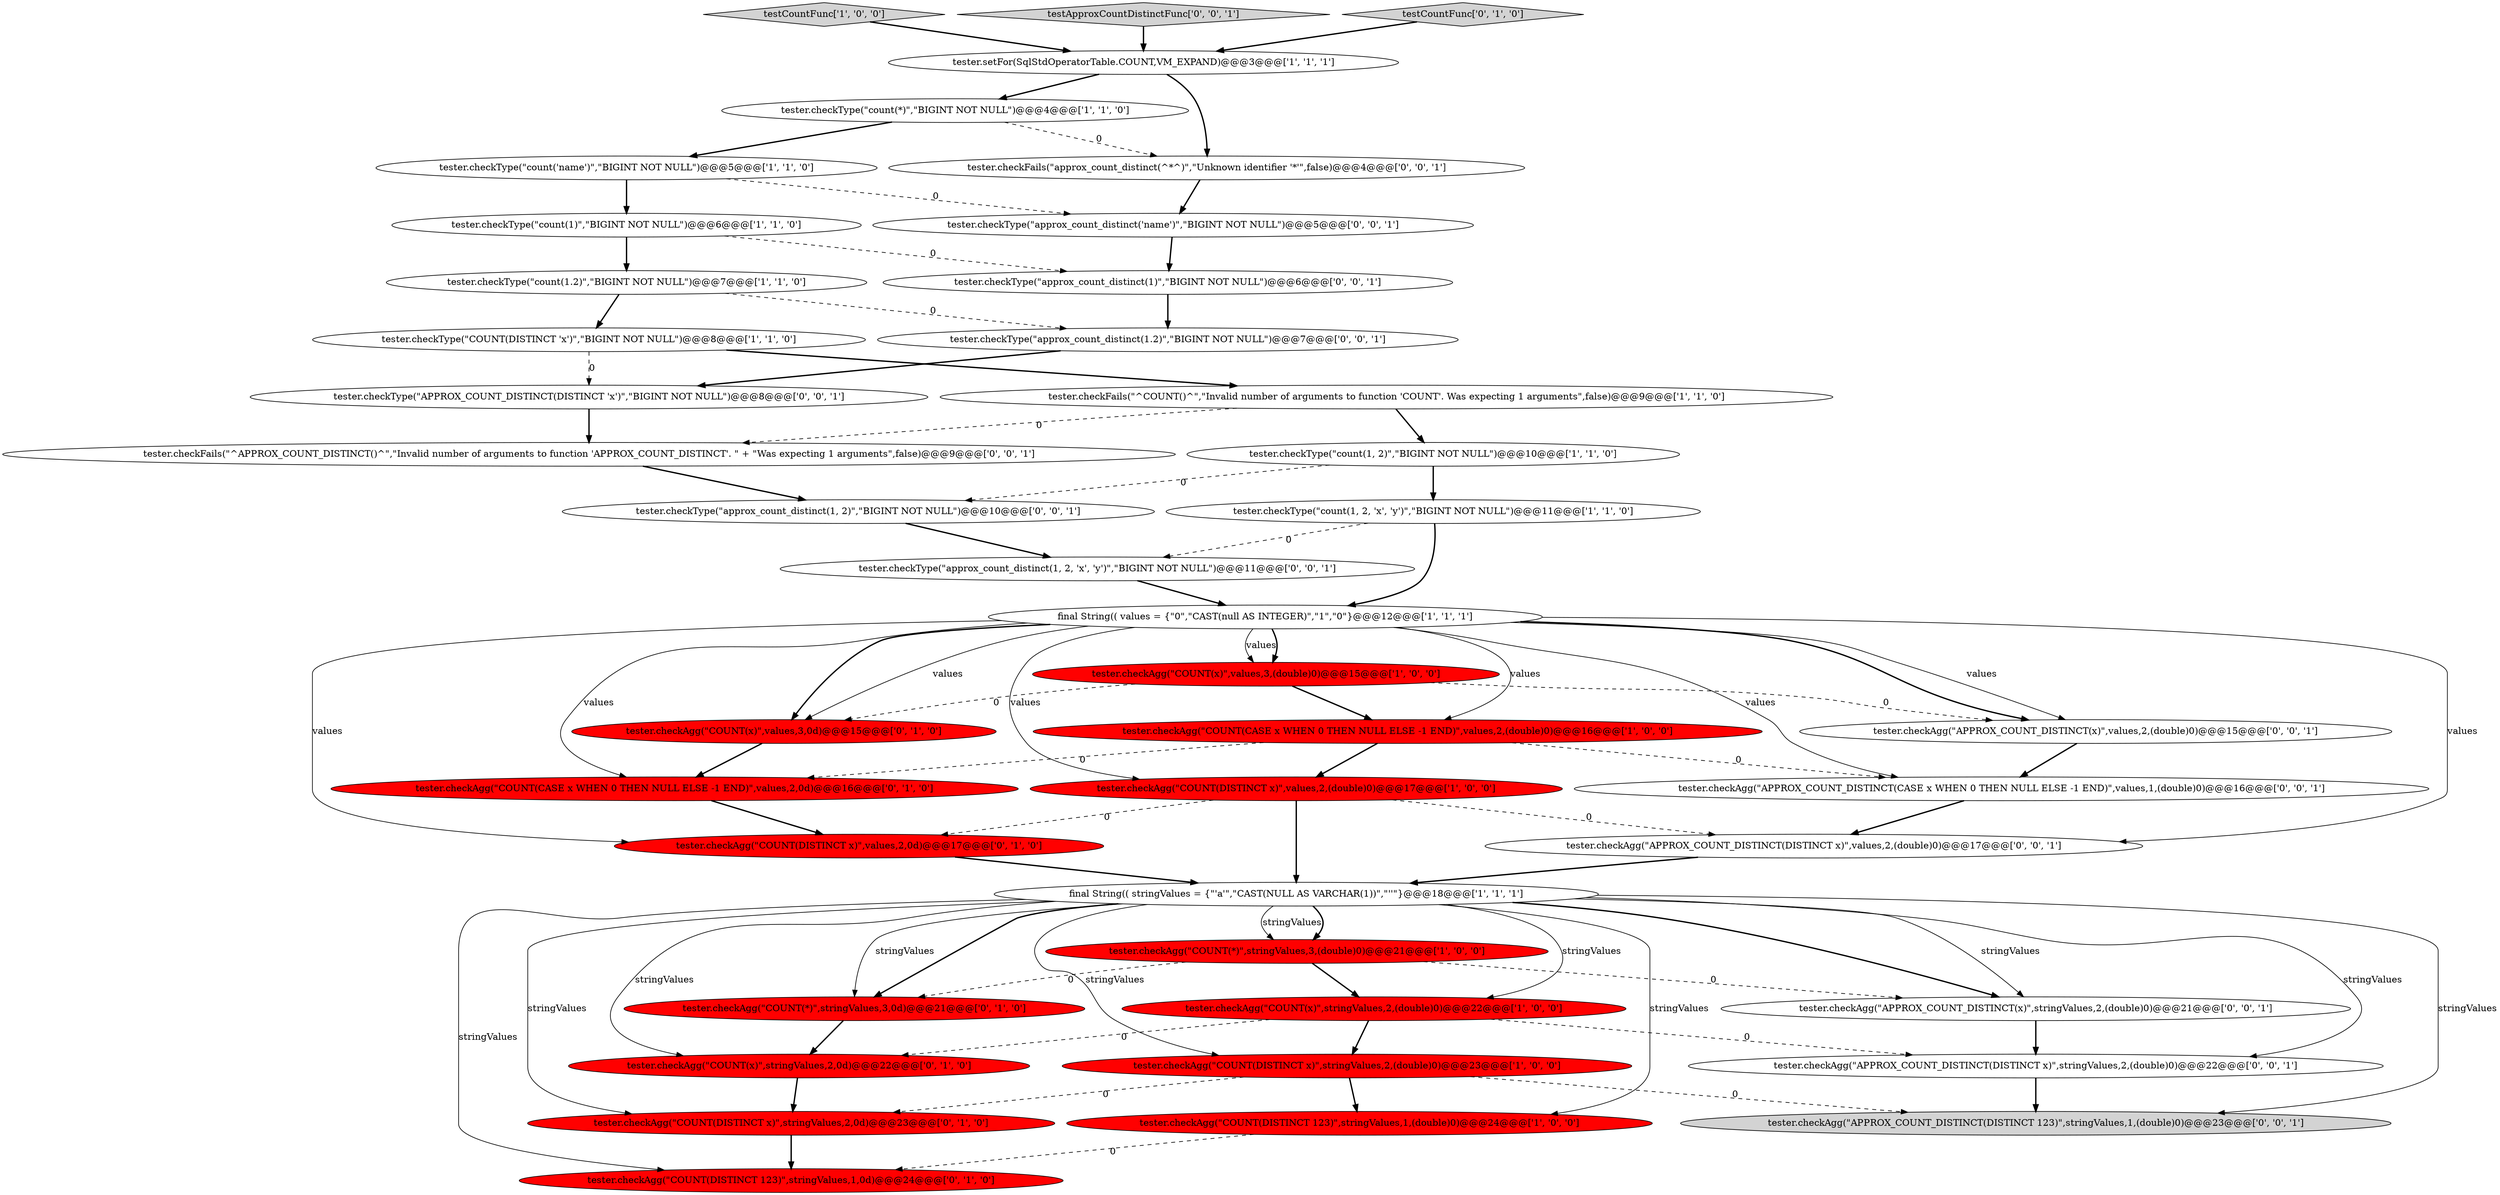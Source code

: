 digraph {
16 [style = filled, label = "tester.checkType(\"count(*)\",\"BIGINT NOT NULL\")@@@4@@@['1', '1', '0']", fillcolor = white, shape = ellipse image = "AAA0AAABBB1BBB"];
23 [style = filled, label = "tester.checkAgg(\"COUNT(*)\",stringValues,3,0d)@@@21@@@['0', '1', '0']", fillcolor = red, shape = ellipse image = "AAA1AAABBB2BBB"];
15 [style = filled, label = "tester.checkType(\"count(1, 2, 'x', 'y')\",\"BIGINT NOT NULL\")@@@11@@@['1', '1', '0']", fillcolor = white, shape = ellipse image = "AAA0AAABBB1BBB"];
20 [style = filled, label = "tester.checkAgg(\"COUNT(DISTINCT x)\",values,2,0d)@@@17@@@['0', '1', '0']", fillcolor = red, shape = ellipse image = "AAA1AAABBB2BBB"];
19 [style = filled, label = "tester.checkAgg(\"COUNT(DISTINCT x)\",stringValues,2,0d)@@@23@@@['0', '1', '0']", fillcolor = red, shape = ellipse image = "AAA1AAABBB2BBB"];
3 [style = filled, label = "tester.checkAgg(\"COUNT(x)\",values,3,(double)0)@@@15@@@['1', '0', '0']", fillcolor = red, shape = ellipse image = "AAA1AAABBB1BBB"];
39 [style = filled, label = "tester.checkType(\"approx_count_distinct(1.2)\",\"BIGINT NOT NULL\")@@@7@@@['0', '0', '1']", fillcolor = white, shape = ellipse image = "AAA0AAABBB3BBB"];
4 [style = filled, label = "testCountFunc['1', '0', '0']", fillcolor = lightgray, shape = diamond image = "AAA0AAABBB1BBB"];
1 [style = filled, label = "tester.checkType(\"count(1, 2)\",\"BIGINT NOT NULL\")@@@10@@@['1', '1', '0']", fillcolor = white, shape = ellipse image = "AAA0AAABBB1BBB"];
18 [style = filled, label = "tester.checkAgg(\"COUNT(DISTINCT x)\",stringValues,2,(double)0)@@@23@@@['1', '0', '0']", fillcolor = red, shape = ellipse image = "AAA1AAABBB1BBB"];
10 [style = filled, label = "tester.checkType(\"COUNT(DISTINCT 'x')\",\"BIGINT NOT NULL\")@@@8@@@['1', '1', '0']", fillcolor = white, shape = ellipse image = "AAA0AAABBB1BBB"];
2 [style = filled, label = "tester.checkAgg(\"COUNT(x)\",stringValues,2,(double)0)@@@22@@@['1', '0', '0']", fillcolor = red, shape = ellipse image = "AAA1AAABBB1BBB"];
27 [style = filled, label = "tester.checkFails(\"^APPROX_COUNT_DISTINCT()^\",\"Invalid number of arguments to function 'APPROX_COUNT_DISTINCT'. \" + \"Was expecting 1 arguments\",false)@@@9@@@['0', '0', '1']", fillcolor = white, shape = ellipse image = "AAA0AAABBB3BBB"];
35 [style = filled, label = "tester.checkAgg(\"APPROX_COUNT_DISTINCT(x)\",stringValues,2,(double)0)@@@21@@@['0', '0', '1']", fillcolor = white, shape = ellipse image = "AAA0AAABBB3BBB"];
12 [style = filled, label = "tester.checkAgg(\"COUNT(CASE x WHEN 0 THEN NULL ELSE -1 END)\",values,2,(double)0)@@@16@@@['1', '0', '0']", fillcolor = red, shape = ellipse image = "AAA1AAABBB1BBB"];
34 [style = filled, label = "tester.checkType(\"approx_count_distinct(1, 2, 'x', 'y')\",\"BIGINT NOT NULL\")@@@11@@@['0', '0', '1']", fillcolor = white, shape = ellipse image = "AAA0AAABBB3BBB"];
13 [style = filled, label = "tester.checkAgg(\"COUNT(DISTINCT x)\",values,2,(double)0)@@@17@@@['1', '0', '0']", fillcolor = red, shape = ellipse image = "AAA1AAABBB1BBB"];
21 [style = filled, label = "tester.checkAgg(\"COUNT(DISTINCT 123)\",stringValues,1,0d)@@@24@@@['0', '1', '0']", fillcolor = red, shape = ellipse image = "AAA1AAABBB2BBB"];
8 [style = filled, label = "tester.checkType(\"count(1)\",\"BIGINT NOT NULL\")@@@6@@@['1', '1', '0']", fillcolor = white, shape = ellipse image = "AAA0AAABBB1BBB"];
28 [style = filled, label = "tester.checkAgg(\"APPROX_COUNT_DISTINCT(CASE x WHEN 0 THEN NULL ELSE -1 END)\",values,1,(double)0)@@@16@@@['0', '0', '1']", fillcolor = white, shape = ellipse image = "AAA0AAABBB3BBB"];
0 [style = filled, label = "tester.checkAgg(\"COUNT(DISTINCT 123)\",stringValues,1,(double)0)@@@24@@@['1', '0', '0']", fillcolor = red, shape = ellipse image = "AAA1AAABBB1BBB"];
22 [style = filled, label = "tester.checkAgg(\"COUNT(x)\",stringValues,2,0d)@@@22@@@['0', '1', '0']", fillcolor = red, shape = ellipse image = "AAA1AAABBB2BBB"];
11 [style = filled, label = "tester.setFor(SqlStdOperatorTable.COUNT,VM_EXPAND)@@@3@@@['1', '1', '1']", fillcolor = white, shape = ellipse image = "AAA0AAABBB1BBB"];
26 [style = filled, label = "tester.checkAgg(\"COUNT(x)\",values,3,0d)@@@15@@@['0', '1', '0']", fillcolor = red, shape = ellipse image = "AAA1AAABBB2BBB"];
36 [style = filled, label = "tester.checkAgg(\"APPROX_COUNT_DISTINCT(DISTINCT x)\",stringValues,2,(double)0)@@@22@@@['0', '0', '1']", fillcolor = white, shape = ellipse image = "AAA0AAABBB3BBB"];
30 [style = filled, label = "tester.checkAgg(\"APPROX_COUNT_DISTINCT(x)\",values,2,(double)0)@@@15@@@['0', '0', '1']", fillcolor = white, shape = ellipse image = "AAA0AAABBB3BBB"];
40 [style = filled, label = "tester.checkAgg(\"APPROX_COUNT_DISTINCT(DISTINCT 123)\",stringValues,1,(double)0)@@@23@@@['0', '0', '1']", fillcolor = lightgray, shape = ellipse image = "AAA0AAABBB3BBB"];
38 [style = filled, label = "testApproxCountDistinctFunc['0', '0', '1']", fillcolor = lightgray, shape = diamond image = "AAA0AAABBB3BBB"];
24 [style = filled, label = "testCountFunc['0', '1', '0']", fillcolor = lightgray, shape = diamond image = "AAA0AAABBB2BBB"];
31 [style = filled, label = "tester.checkAgg(\"APPROX_COUNT_DISTINCT(DISTINCT x)\",values,2,(double)0)@@@17@@@['0', '0', '1']", fillcolor = white, shape = ellipse image = "AAA0AAABBB3BBB"];
14 [style = filled, label = "tester.checkFails(\"^COUNT()^\",\"Invalid number of arguments to function 'COUNT'. Was expecting 1 arguments\",false)@@@9@@@['1', '1', '0']", fillcolor = white, shape = ellipse image = "AAA0AAABBB1BBB"];
25 [style = filled, label = "tester.checkAgg(\"COUNT(CASE x WHEN 0 THEN NULL ELSE -1 END)\",values,2,0d)@@@16@@@['0', '1', '0']", fillcolor = red, shape = ellipse image = "AAA1AAABBB2BBB"];
7 [style = filled, label = "final String(( values = {\"0\",\"CAST(null AS INTEGER)\",\"1\",\"0\"}@@@12@@@['1', '1', '1']", fillcolor = white, shape = ellipse image = "AAA0AAABBB1BBB"];
17 [style = filled, label = "tester.checkAgg(\"COUNT(*)\",stringValues,3,(double)0)@@@21@@@['1', '0', '0']", fillcolor = red, shape = ellipse image = "AAA1AAABBB1BBB"];
32 [style = filled, label = "tester.checkType(\"approx_count_distinct('name')\",\"BIGINT NOT NULL\")@@@5@@@['0', '0', '1']", fillcolor = white, shape = ellipse image = "AAA0AAABBB3BBB"];
5 [style = filled, label = "final String(( stringValues = {\"'a'\",\"CAST(NULL AS VARCHAR(1))\",\"''\"}@@@18@@@['1', '1', '1']", fillcolor = white, shape = ellipse image = "AAA0AAABBB1BBB"];
9 [style = filled, label = "tester.checkType(\"count(1.2)\",\"BIGINT NOT NULL\")@@@7@@@['1', '1', '0']", fillcolor = white, shape = ellipse image = "AAA0AAABBB1BBB"];
33 [style = filled, label = "tester.checkFails(\"approx_count_distinct(^*^)\",\"Unknown identifier '\*'\",false)@@@4@@@['0', '0', '1']", fillcolor = white, shape = ellipse image = "AAA0AAABBB3BBB"];
29 [style = filled, label = "tester.checkType(\"approx_count_distinct(1, 2)\",\"BIGINT NOT NULL\")@@@10@@@['0', '0', '1']", fillcolor = white, shape = ellipse image = "AAA0AAABBB3BBB"];
37 [style = filled, label = "tester.checkType(\"APPROX_COUNT_DISTINCT(DISTINCT 'x')\",\"BIGINT NOT NULL\")@@@8@@@['0', '0', '1']", fillcolor = white, shape = ellipse image = "AAA0AAABBB3BBB"];
41 [style = filled, label = "tester.checkType(\"approx_count_distinct(1)\",\"BIGINT NOT NULL\")@@@6@@@['0', '0', '1']", fillcolor = white, shape = ellipse image = "AAA0AAABBB3BBB"];
6 [style = filled, label = "tester.checkType(\"count('name')\",\"BIGINT NOT NULL\")@@@5@@@['1', '1', '0']", fillcolor = white, shape = ellipse image = "AAA0AAABBB1BBB"];
9->39 [style = dashed, label="0"];
37->27 [style = bold, label=""];
7->30 [style = bold, label=""];
13->20 [style = dashed, label="0"];
5->18 [style = solid, label="stringValues"];
17->35 [style = dashed, label="0"];
5->17 [style = solid, label="stringValues"];
9->10 [style = bold, label=""];
29->34 [style = bold, label=""];
7->26 [style = bold, label=""];
7->3 [style = solid, label="values"];
23->22 [style = bold, label=""];
30->28 [style = bold, label=""];
7->28 [style = solid, label="values"];
2->36 [style = dashed, label="0"];
24->11 [style = bold, label=""];
11->33 [style = bold, label=""];
16->33 [style = dashed, label="0"];
2->22 [style = dashed, label="0"];
18->0 [style = bold, label=""];
11->16 [style = bold, label=""];
15->34 [style = dashed, label="0"];
5->23 [style = bold, label=""];
10->14 [style = bold, label=""];
38->11 [style = bold, label=""];
16->6 [style = bold, label=""];
31->5 [style = bold, label=""];
6->32 [style = dashed, label="0"];
2->18 [style = bold, label=""];
7->31 [style = solid, label="values"];
5->17 [style = bold, label=""];
5->40 [style = solid, label="stringValues"];
17->2 [style = bold, label=""];
13->31 [style = dashed, label="0"];
13->5 [style = bold, label=""];
17->23 [style = dashed, label="0"];
27->29 [style = bold, label=""];
39->37 [style = bold, label=""];
18->40 [style = dashed, label="0"];
5->2 [style = solid, label="stringValues"];
3->30 [style = dashed, label="0"];
36->40 [style = bold, label=""];
7->20 [style = solid, label="values"];
3->26 [style = dashed, label="0"];
22->19 [style = bold, label=""];
28->31 [style = bold, label=""];
7->12 [style = solid, label="values"];
3->12 [style = bold, label=""];
8->41 [style = dashed, label="0"];
7->13 [style = solid, label="values"];
7->26 [style = solid, label="values"];
12->13 [style = bold, label=""];
25->20 [style = bold, label=""];
5->19 [style = solid, label="stringValues"];
5->35 [style = solid, label="stringValues"];
33->32 [style = bold, label=""];
5->0 [style = solid, label="stringValues"];
32->41 [style = bold, label=""];
5->35 [style = bold, label=""];
5->23 [style = solid, label="stringValues"];
19->21 [style = bold, label=""];
5->22 [style = solid, label="stringValues"];
15->7 [style = bold, label=""];
1->15 [style = bold, label=""];
26->25 [style = bold, label=""];
1->29 [style = dashed, label="0"];
34->7 [style = bold, label=""];
5->21 [style = solid, label="stringValues"];
7->25 [style = solid, label="values"];
18->19 [style = dashed, label="0"];
14->27 [style = dashed, label="0"];
7->3 [style = bold, label=""];
14->1 [style = bold, label=""];
20->5 [style = bold, label=""];
12->25 [style = dashed, label="0"];
0->21 [style = dashed, label="0"];
12->28 [style = dashed, label="0"];
6->8 [style = bold, label=""];
8->9 [style = bold, label=""];
10->37 [style = dashed, label="0"];
7->30 [style = solid, label="values"];
35->36 [style = bold, label=""];
41->39 [style = bold, label=""];
4->11 [style = bold, label=""];
5->36 [style = solid, label="stringValues"];
}
